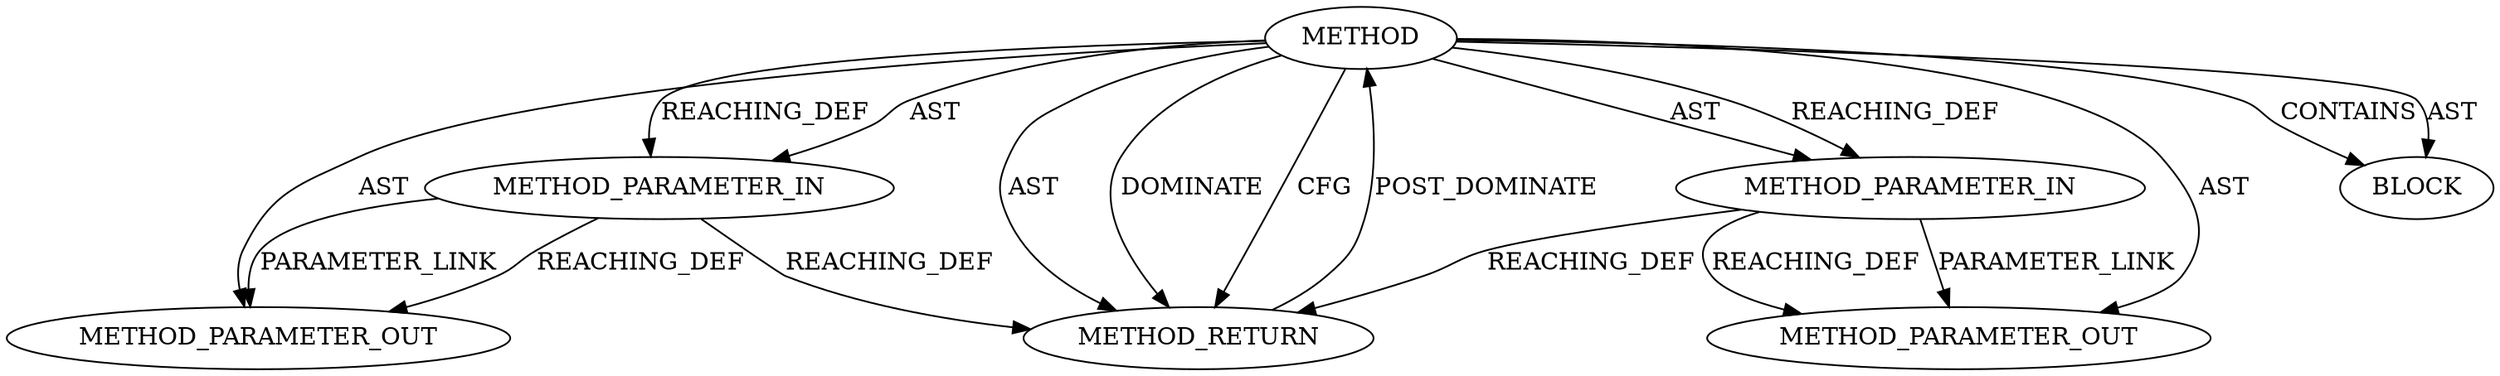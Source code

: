 digraph {
  19427 [label=METHOD AST_PARENT_TYPE="NAMESPACE_BLOCK" AST_PARENT_FULL_NAME="<global>" ORDER=0 CODE="<empty>" FULL_NAME="rcu_dereference_protected" IS_EXTERNAL=true FILENAME="<empty>" SIGNATURE="" NAME="rcu_dereference_protected"]
  19429 [label=METHOD_PARAMETER_IN ORDER=2 CODE="p2" IS_VARIADIC=false TYPE_FULL_NAME="ANY" EVALUATION_STRATEGY="BY_VALUE" INDEX=2 NAME="p2"]
  21788 [label=METHOD_PARAMETER_OUT ORDER=1 CODE="p1" IS_VARIADIC=false TYPE_FULL_NAME="ANY" EVALUATION_STRATEGY="BY_VALUE" INDEX=1 NAME="p1"]
  19430 [label=BLOCK ORDER=1 ARGUMENT_INDEX=1 CODE="<empty>" TYPE_FULL_NAME="ANY"]
  21789 [label=METHOD_PARAMETER_OUT ORDER=2 CODE="p2" IS_VARIADIC=false TYPE_FULL_NAME="ANY" EVALUATION_STRATEGY="BY_VALUE" INDEX=2 NAME="p2"]
  19431 [label=METHOD_RETURN ORDER=2 CODE="RET" TYPE_FULL_NAME="ANY" EVALUATION_STRATEGY="BY_VALUE"]
  19428 [label=METHOD_PARAMETER_IN ORDER=1 CODE="p1" IS_VARIADIC=false TYPE_FULL_NAME="ANY" EVALUATION_STRATEGY="BY_VALUE" INDEX=1 NAME="p1"]
  19427 -> 19431 [label=AST ]
  19427 -> 19428 [label=AST ]
  19429 -> 19431 [label=REACHING_DEF VARIABLE="p2"]
  19428 -> 21788 [label=REACHING_DEF VARIABLE="p1"]
  19431 -> 19427 [label=POST_DOMINATE ]
  19427 -> 19431 [label=DOMINATE ]
  19429 -> 21789 [label=PARAMETER_LINK ]
  19427 -> 19430 [label=CONTAINS ]
  19428 -> 21788 [label=PARAMETER_LINK ]
  19429 -> 21789 [label=REACHING_DEF VARIABLE="p2"]
  19427 -> 19428 [label=REACHING_DEF VARIABLE=""]
  19427 -> 19429 [label=REACHING_DEF VARIABLE=""]
  19427 -> 19430 [label=AST ]
  19428 -> 19431 [label=REACHING_DEF VARIABLE="p1"]
  19427 -> 19429 [label=AST ]
  19427 -> 19431 [label=CFG ]
  19427 -> 21788 [label=AST ]
  19427 -> 21789 [label=AST ]
}
